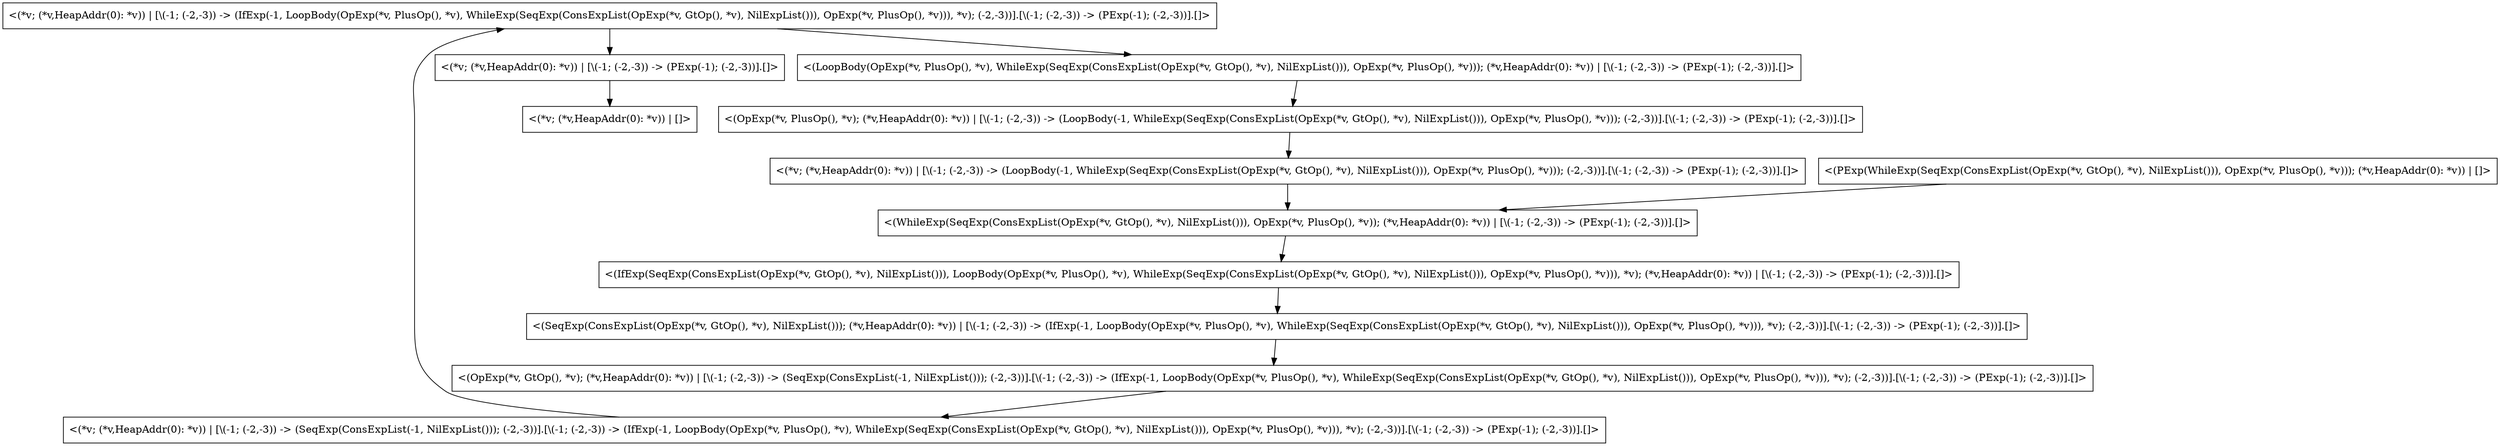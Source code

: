 digraph {
    0 [label="<(*v; (*v,HeapAddr(0): *v)) | []>"
      ,shape=box];
    1 [label="<(PExp(WhileExp(SeqExp(ConsExpList(OpExp(*v, GtOp(), *v), NilExpList())), OpExp(*v, PlusOp(), *v))); (*v,HeapAddr(0): *v)) | []>"
      ,shape=box];
    2 [label="<(*v; (*v,HeapAddr(0): *v)) | [\\(-1; (-2,-3)) -> (PExp(-1); (-2,-3))].[]>"
      ,shape=box];
    3 [label="<(OpExp(*v, GtOp(), *v); (*v,HeapAddr(0): *v)) | [\\(-1; (-2,-3)) -> (SeqExp(ConsExpList(-1, NilExpList())); (-2,-3))].[\\(-1; (-2,-3)) -> (IfExp(-1, LoopBody(OpExp(*v, PlusOp(), *v), WhileExp(SeqExp(ConsExpList(OpExp(*v, GtOp(), *v), NilExpList())), OpExp(*v, PlusOp(), *v))), *v); (-2,-3))].[\\(-1; (-2,-3)) -> (PExp(-1); (-2,-3))].[]>"
      ,shape=box];
    4 [label="<(*v; (*v,HeapAddr(0): *v)) | [\\(-1; (-2,-3)) -> (SeqExp(ConsExpList(-1, NilExpList())); (-2,-3))].[\\(-1; (-2,-3)) -> (IfExp(-1, LoopBody(OpExp(*v, PlusOp(), *v), WhileExp(SeqExp(ConsExpList(OpExp(*v, GtOp(), *v), NilExpList())), OpExp(*v, PlusOp(), *v))), *v); (-2,-3))].[\\(-1; (-2,-3)) -> (PExp(-1); (-2,-3))].[]>"
      ,shape=box];
    5 [label="<(SeqExp(ConsExpList(OpExp(*v, GtOp(), *v), NilExpList())); (*v,HeapAddr(0): *v)) | [\\(-1; (-2,-3)) -> (IfExp(-1, LoopBody(OpExp(*v, PlusOp(), *v), WhileExp(SeqExp(ConsExpList(OpExp(*v, GtOp(), *v), NilExpList())), OpExp(*v, PlusOp(), *v))), *v); (-2,-3))].[\\(-1; (-2,-3)) -> (PExp(-1); (-2,-3))].[]>"
      ,shape=box];
    6 [label="<(*v; (*v,HeapAddr(0): *v)) | [\\(-1; (-2,-3)) -> (IfExp(-1, LoopBody(OpExp(*v, PlusOp(), *v), WhileExp(SeqExp(ConsExpList(OpExp(*v, GtOp(), *v), NilExpList())), OpExp(*v, PlusOp(), *v))), *v); (-2,-3))].[\\(-1; (-2,-3)) -> (PExp(-1); (-2,-3))].[]>"
      ,shape=box];
    7 [label="<(*v; (*v,HeapAddr(0): *v)) | [\\(-1; (-2,-3)) -> (LoopBody(-1, WhileExp(SeqExp(ConsExpList(OpExp(*v, GtOp(), *v), NilExpList())), OpExp(*v, PlusOp(), *v))); (-2,-3))].[\\(-1; (-2,-3)) -> (PExp(-1); (-2,-3))].[]>"
      ,shape=box];
    8 [label="<(WhileExp(SeqExp(ConsExpList(OpExp(*v, GtOp(), *v), NilExpList())), OpExp(*v, PlusOp(), *v)); (*v,HeapAddr(0): *v)) | [\\(-1; (-2,-3)) -> (PExp(-1); (-2,-3))].[]>"
      ,shape=box];
    9 [label="<(LoopBody(OpExp(*v, PlusOp(), *v), WhileExp(SeqExp(ConsExpList(OpExp(*v, GtOp(), *v), NilExpList())), OpExp(*v, PlusOp(), *v))); (*v,HeapAddr(0): *v)) | [\\(-1; (-2,-3)) -> (PExp(-1); (-2,-3))].[]>"
      ,shape=box];
    10 [label="<(OpExp(*v, PlusOp(), *v); (*v,HeapAddr(0): *v)) | [\\(-1; (-2,-3)) -> (LoopBody(-1, WhileExp(SeqExp(ConsExpList(OpExp(*v, GtOp(), *v), NilExpList())), OpExp(*v, PlusOp(), *v))); (-2,-3))].[\\(-1; (-2,-3)) -> (PExp(-1); (-2,-3))].[]>"
       ,shape=box];
    11 [label="<(IfExp(SeqExp(ConsExpList(OpExp(*v, GtOp(), *v), NilExpList())), LoopBody(OpExp(*v, PlusOp(), *v), WhileExp(SeqExp(ConsExpList(OpExp(*v, GtOp(), *v), NilExpList())), OpExp(*v, PlusOp(), *v))), *v); (*v,HeapAddr(0): *v)) | [\\(-1; (-2,-3)) -> (PExp(-1); (-2,-3))].[]>"
       ,shape=box];
    1 -> 8 [label="",shape=box];
    2 -> 0 [label="",shape=box];
    3 -> 4 [label="",shape=box];
    4 -> 6 [label="",shape=box];
    5 -> 3 [label="",shape=box];
    6 -> 2 [label="",shape=box];
    6 -> 9 [label="",shape=box];
    7 -> 8 [label="",shape=box];
    8 -> 11 [label="",shape=box];
    9 -> 10 [label="",shape=box];
    10 -> 7 [label="",shape=box];
    11 -> 5 [label="",shape=box];
}
